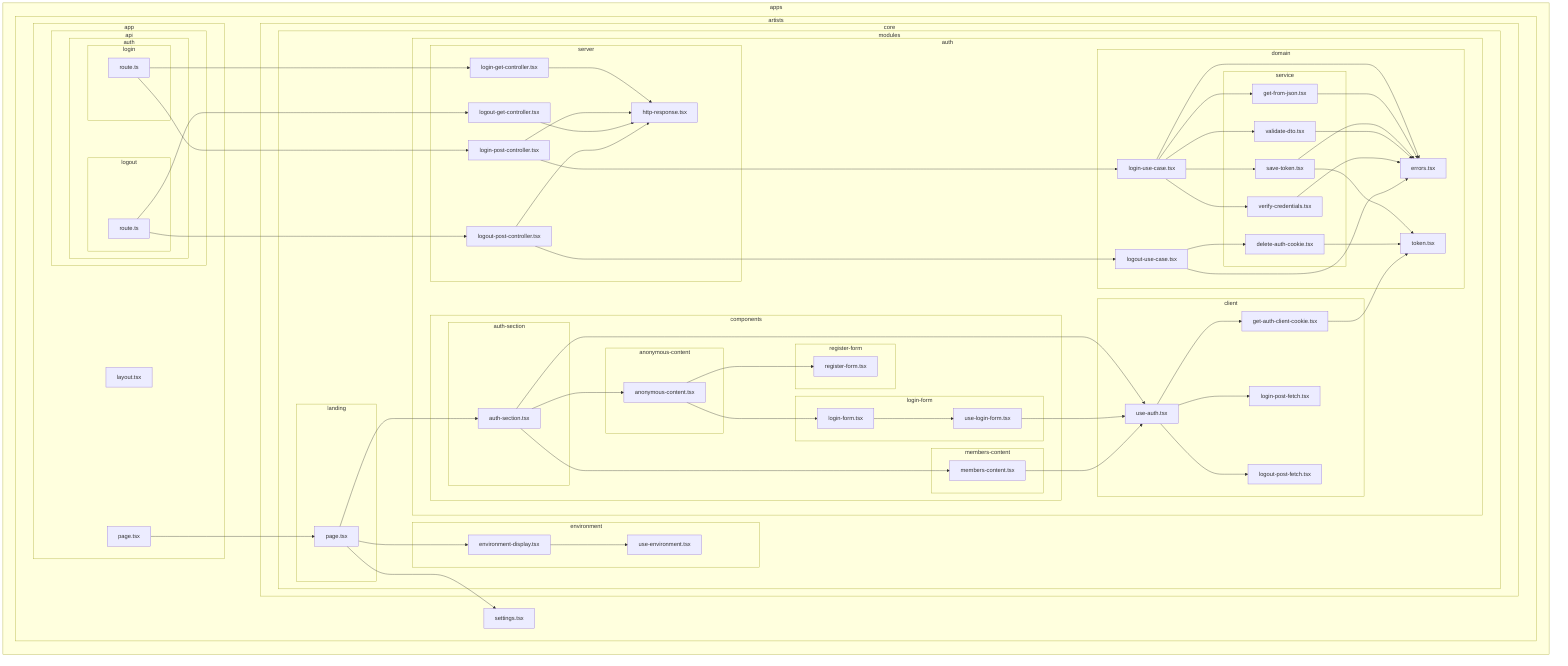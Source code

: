 flowchart LR

subgraph 0["apps"]
subgraph 1["artists"]
subgraph 2["app"]
subgraph 3["api"]
subgraph 4["auth"]
subgraph 5["login"]
6["route.ts"]
end
subgraph N["logout"]
O["route.ts"]
end
end
end
T["layout.tsx"]
U["page.tsx"]
end
subgraph 7["core"]
subgraph 8["modules"]
subgraph 9["auth"]
subgraph A["server"]
B["login-get-controller.tsx"]
C["http-response.tsx"]
D["login-post-controller.tsx"]
P["logout-get-controller.tsx"]
Q["logout-post-controller.tsx"]
end
subgraph E["domain"]
F["login-use-case.tsx"]
G["errors.tsx"]
subgraph H["service"]
I["get-from-json.tsx"]
J["save-token.tsx"]
L["validate-dto.tsx"]
M["verify-credentials.tsx"]
S["delete-auth-cookie.tsx"]
end
K["token.tsx"]
R["logout-use-case.tsx"]
end
subgraph Y["components"]
subgraph Z["auth-section"]
10["auth-section.tsx"]
end
subgraph 16["anonymous-content"]
17["anonymous-content.tsx"]
end
subgraph 18["login-form"]
19["login-form.tsx"]
1A["use-login-form.tsx"]
end
subgraph 1B["register-form"]
1C["register-form.tsx"]
end
subgraph 1D["members-content"]
1E["members-content.tsx"]
end
end
subgraph 11["client"]
12["use-auth.tsx"]
13["get-auth-client-cookie.tsx"]
14["login-post-fetch.tsx"]
15["logout-post-fetch.tsx"]
end
end
subgraph V["landing"]
W["page.tsx"]
end
subgraph 1F["environment"]
1G["environment-display.tsx"]
1H["use-environment.tsx"]
end
end
end
X["settings.tsx"]
end
end
6-->B
6-->D
B-->C
D-->F
D-->C
F-->G
F-->I
F-->J
F-->L
F-->M
I-->G
J-->G
J-->K
L-->G
M-->G
O-->P
O-->Q
P-->C
Q-->R
Q-->C
R-->G
R-->S
S-->K
U-->W
W-->X
W-->10
W-->1G
10-->12
10-->17
10-->1E
12-->13
12-->14
12-->15
13-->K
17-->19
17-->1C
19-->1A
1A-->12
1E-->12
1G-->1H